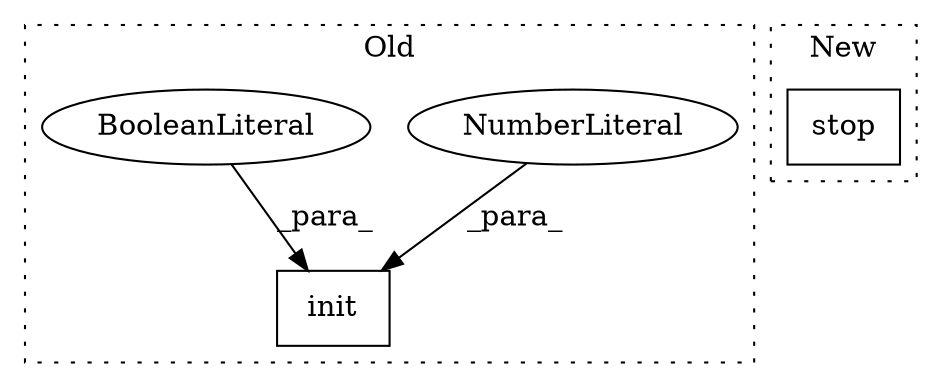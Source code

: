 digraph G {
subgraph cluster0 {
1 [label="init" a="32" s="11423,11434" l="5,1" shape="box"];
3 [label="NumberLiteral" a="34" s="11428" l="1" shape="ellipse"];
4 [label="BooleanLiteral" a="9" s="11430" l="4" shape="ellipse"];
label = "Old";
style="dotted";
}
subgraph cluster1 {
2 [label="stop" a="32" s="11922" l="6" shape="box"];
label = "New";
style="dotted";
}
3 -> 1 [label="_para_"];
4 -> 1 [label="_para_"];
}